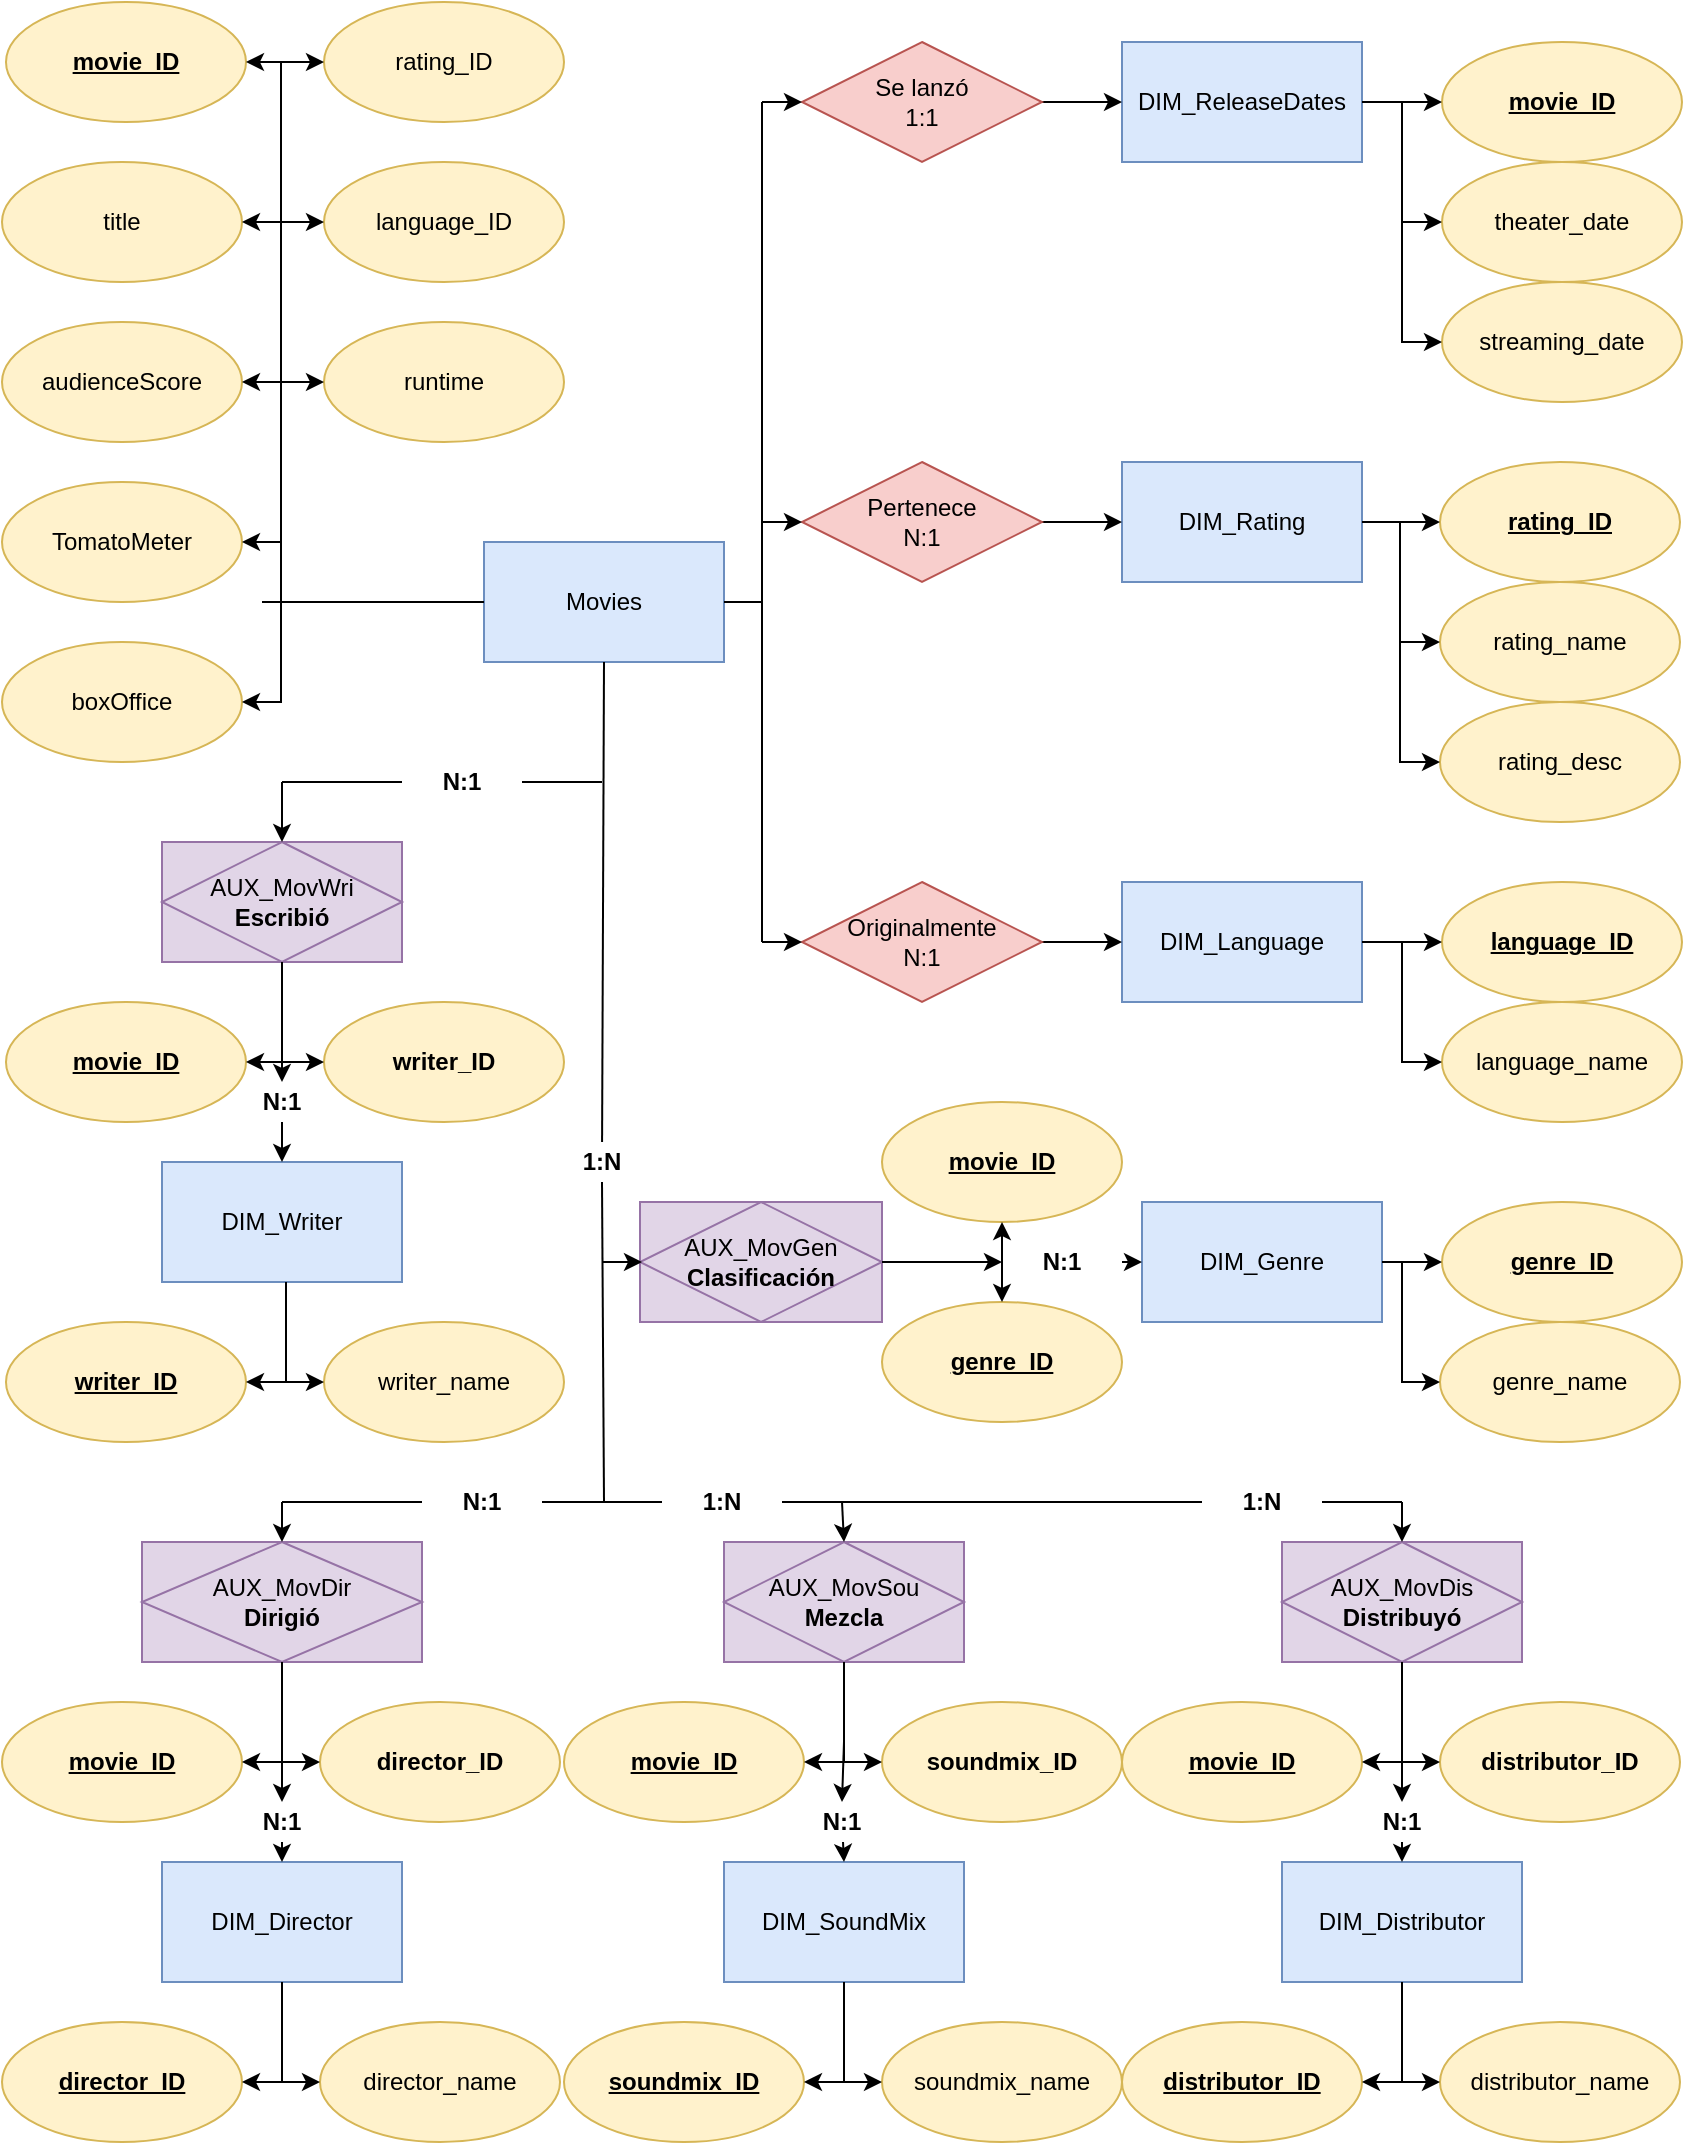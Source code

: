 <mxfile version="21.3.8" type="device">
  <diagram id="R2lEEEUBdFMjLlhIrx00" name="Page-1">
    <mxGraphModel dx="2200" dy="1130" grid="1" gridSize="10" guides="1" tooltips="1" connect="1" arrows="1" fold="1" page="1" pageScale="1" pageWidth="850" pageHeight="1100" math="0" shadow="0" extFonts="Permanent Marker^https://fonts.googleapis.com/css?family=Permanent+Marker">
      <root>
        <mxCell id="0" />
        <mxCell id="1" parent="0" />
        <mxCell id="rOETz9M1v_sDiI_F1JOi-1" value="Movies" style="rounded=0;whiteSpace=wrap;html=1;fillColor=#dae8fc;strokeColor=#6c8ebf;" parent="1" vertex="1">
          <mxGeometry x="241" y="280" width="120" height="60" as="geometry" />
        </mxCell>
        <mxCell id="rOETz9M1v_sDiI_F1JOi-2" value="DIM_Writer" style="rounded=0;whiteSpace=wrap;html=1;fillColor=#dae8fc;strokeColor=#6c8ebf;" parent="1" vertex="1">
          <mxGeometry x="80" y="590" width="120" height="60" as="geometry" />
        </mxCell>
        <mxCell id="rOETz9M1v_sDiI_F1JOi-3" value="DIM_Genre" style="rounded=0;whiteSpace=wrap;html=1;fillColor=#dae8fc;strokeColor=#6c8ebf;" parent="1" vertex="1">
          <mxGeometry x="570" y="610" width="120" height="60" as="geometry" />
        </mxCell>
        <mxCell id="rOETz9M1v_sDiI_F1JOi-4" value="DIM_Director" style="rounded=0;whiteSpace=wrap;html=1;fillColor=#dae8fc;strokeColor=#6c8ebf;" parent="1" vertex="1">
          <mxGeometry x="80" y="940" width="120" height="60" as="geometry" />
        </mxCell>
        <mxCell id="rOETz9M1v_sDiI_F1JOi-5" value="DIM_ReleaseDates" style="rounded=0;whiteSpace=wrap;html=1;fillColor=#dae8fc;strokeColor=#6c8ebf;" parent="1" vertex="1">
          <mxGeometry x="560" y="30" width="120" height="60" as="geometry" />
        </mxCell>
        <mxCell id="rOETz9M1v_sDiI_F1JOi-6" value="DIM_Rating" style="rounded=0;whiteSpace=wrap;html=1;fillColor=#dae8fc;strokeColor=#6c8ebf;" parent="1" vertex="1">
          <mxGeometry x="560" y="240" width="120" height="60" as="geometry" />
        </mxCell>
        <mxCell id="rOETz9M1v_sDiI_F1JOi-7" value="DIM_Language" style="rounded=0;whiteSpace=wrap;html=1;fillColor=#dae8fc;strokeColor=#6c8ebf;" parent="1" vertex="1">
          <mxGeometry x="560" y="450" width="120" height="60" as="geometry" />
        </mxCell>
        <mxCell id="rOETz9M1v_sDiI_F1JOi-8" value="DIM_SoundMix" style="rounded=0;whiteSpace=wrap;html=1;fillColor=#dae8fc;strokeColor=#6c8ebf;" parent="1" vertex="1">
          <mxGeometry x="361" y="940" width="120" height="60" as="geometry" />
        </mxCell>
        <mxCell id="rOETz9M1v_sDiI_F1JOi-9" value="DIM_Distributor" style="rounded=0;whiteSpace=wrap;html=1;fillColor=#dae8fc;strokeColor=#6c8ebf;" parent="1" vertex="1">
          <mxGeometry x="640" y="940" width="120" height="60" as="geometry" />
        </mxCell>
        <mxCell id="rOETz9M1v_sDiI_F1JOi-142" style="edgeStyle=orthogonalEdgeStyle;rounded=0;orthogonalLoop=1;jettySize=auto;html=1;exitX=1;exitY=0.5;exitDx=0;exitDy=0;entryX=0;entryY=0.5;entryDx=0;entryDy=0;" parent="1" source="rOETz9M1v_sDiI_F1JOi-11" target="rOETz9M1v_sDiI_F1JOi-5" edge="1">
          <mxGeometry relative="1" as="geometry" />
        </mxCell>
        <mxCell id="rOETz9M1v_sDiI_F1JOi-11" value="Se lanzó&lt;br&gt;1:1" style="rhombus;whiteSpace=wrap;html=1;fillColor=#f8cecc;strokeColor=#b85450;" parent="1" vertex="1">
          <mxGeometry x="400" y="30" width="120" height="60" as="geometry" />
        </mxCell>
        <mxCell id="rOETz9M1v_sDiI_F1JOi-143" style="edgeStyle=orthogonalEdgeStyle;rounded=0;orthogonalLoop=1;jettySize=auto;html=1;exitX=1;exitY=0.5;exitDx=0;exitDy=0;entryX=0;entryY=0.5;entryDx=0;entryDy=0;" parent="1" source="rOETz9M1v_sDiI_F1JOi-12" target="rOETz9M1v_sDiI_F1JOi-6" edge="1">
          <mxGeometry relative="1" as="geometry" />
        </mxCell>
        <mxCell id="rOETz9M1v_sDiI_F1JOi-12" value="Pertenece&lt;br&gt;N:1" style="rhombus;whiteSpace=wrap;html=1;fillColor=#f8cecc;strokeColor=#b85450;" parent="1" vertex="1">
          <mxGeometry x="400" y="240" width="120" height="60" as="geometry" />
        </mxCell>
        <mxCell id="rOETz9M1v_sDiI_F1JOi-144" style="edgeStyle=orthogonalEdgeStyle;rounded=0;orthogonalLoop=1;jettySize=auto;html=1;exitX=1;exitY=0.5;exitDx=0;exitDy=0;entryX=0;entryY=0.5;entryDx=0;entryDy=0;" parent="1" source="rOETz9M1v_sDiI_F1JOi-13" target="rOETz9M1v_sDiI_F1JOi-7" edge="1">
          <mxGeometry relative="1" as="geometry" />
        </mxCell>
        <mxCell id="rOETz9M1v_sDiI_F1JOi-13" value="Originalmente&lt;br&gt;N:1" style="rhombus;whiteSpace=wrap;html=1;fillColor=#f8cecc;strokeColor=#b85450;" parent="1" vertex="1">
          <mxGeometry x="400" y="450" width="120" height="60" as="geometry" />
        </mxCell>
        <mxCell id="rOETz9M1v_sDiI_F1JOi-14" value="&lt;u&gt;&lt;b&gt;movie_ID&lt;/b&gt;&lt;/u&gt;" style="ellipse;whiteSpace=wrap;html=1;fillColor=#fff2cc;strokeColor=#d6b656;" parent="1" vertex="1">
          <mxGeometry x="720" y="30" width="120" height="60" as="geometry" />
        </mxCell>
        <mxCell id="rOETz9M1v_sDiI_F1JOi-15" value="theater_date" style="ellipse;whiteSpace=wrap;html=1;fillColor=#fff2cc;strokeColor=#d6b656;" parent="1" vertex="1">
          <mxGeometry x="720" y="90" width="120" height="60" as="geometry" />
        </mxCell>
        <mxCell id="rOETz9M1v_sDiI_F1JOi-16" value="streaming_date" style="ellipse;whiteSpace=wrap;html=1;fillColor=#fff2cc;strokeColor=#d6b656;" parent="1" vertex="1">
          <mxGeometry x="720" y="150" width="120" height="60" as="geometry" />
        </mxCell>
        <mxCell id="rOETz9M1v_sDiI_F1JOi-17" value="" style="endArrow=classic;html=1;rounded=0;entryX=0;entryY=0.5;entryDx=0;entryDy=0;exitX=1;exitY=0.5;exitDx=0;exitDy=0;" parent="1" source="rOETz9M1v_sDiI_F1JOi-5" target="rOETz9M1v_sDiI_F1JOi-14" edge="1">
          <mxGeometry width="50" height="50" relative="1" as="geometry">
            <mxPoint x="440" y="230" as="sourcePoint" />
            <mxPoint x="490" y="180" as="targetPoint" />
          </mxGeometry>
        </mxCell>
        <mxCell id="rOETz9M1v_sDiI_F1JOi-18" value="" style="endArrow=classic;html=1;rounded=0;entryX=0;entryY=0.5;entryDx=0;entryDy=0;" parent="1" target="rOETz9M1v_sDiI_F1JOi-15" edge="1">
          <mxGeometry width="50" height="50" relative="1" as="geometry">
            <mxPoint x="700" y="60" as="sourcePoint" />
            <mxPoint x="730" y="70" as="targetPoint" />
            <Array as="points">
              <mxPoint x="700" y="120" />
            </Array>
          </mxGeometry>
        </mxCell>
        <mxCell id="rOETz9M1v_sDiI_F1JOi-20" value="" style="endArrow=classic;html=1;rounded=0;entryX=0;entryY=0.5;entryDx=0;entryDy=0;" parent="1" edge="1">
          <mxGeometry width="50" height="50" relative="1" as="geometry">
            <mxPoint x="700" y="120" as="sourcePoint" />
            <mxPoint x="720" y="180" as="targetPoint" />
            <Array as="points">
              <mxPoint x="700" y="180" />
            </Array>
          </mxGeometry>
        </mxCell>
        <mxCell id="rOETz9M1v_sDiI_F1JOi-21" value="&lt;u&gt;&lt;b&gt;rating_ID&lt;/b&gt;&lt;/u&gt;" style="ellipse;whiteSpace=wrap;html=1;fillColor=#fff2cc;strokeColor=#d6b656;" parent="1" vertex="1">
          <mxGeometry x="719" y="240" width="120" height="60" as="geometry" />
        </mxCell>
        <mxCell id="rOETz9M1v_sDiI_F1JOi-22" value="rating_name" style="ellipse;whiteSpace=wrap;html=1;fillColor=#fff2cc;strokeColor=#d6b656;" parent="1" vertex="1">
          <mxGeometry x="719" y="300" width="120" height="60" as="geometry" />
        </mxCell>
        <mxCell id="rOETz9M1v_sDiI_F1JOi-23" value="rating_desc" style="ellipse;whiteSpace=wrap;html=1;fillColor=#fff2cc;strokeColor=#d6b656;" parent="1" vertex="1">
          <mxGeometry x="719" y="360" width="120" height="60" as="geometry" />
        </mxCell>
        <mxCell id="rOETz9M1v_sDiI_F1JOi-24" value="" style="endArrow=classic;html=1;rounded=0;entryX=0;entryY=0.5;entryDx=0;entryDy=0;" parent="1" target="rOETz9M1v_sDiI_F1JOi-22" edge="1">
          <mxGeometry width="50" height="50" relative="1" as="geometry">
            <mxPoint x="699" y="270" as="sourcePoint" />
            <mxPoint x="729" y="280" as="targetPoint" />
            <Array as="points">
              <mxPoint x="699" y="330" />
            </Array>
          </mxGeometry>
        </mxCell>
        <mxCell id="rOETz9M1v_sDiI_F1JOi-25" value="" style="endArrow=classic;html=1;rounded=0;entryX=0;entryY=0.5;entryDx=0;entryDy=0;" parent="1" edge="1">
          <mxGeometry width="50" height="50" relative="1" as="geometry">
            <mxPoint x="699" y="330" as="sourcePoint" />
            <mxPoint x="719" y="390" as="targetPoint" />
            <Array as="points">
              <mxPoint x="699" y="390" />
            </Array>
          </mxGeometry>
        </mxCell>
        <mxCell id="rOETz9M1v_sDiI_F1JOi-27" value="" style="endArrow=classic;html=1;rounded=0;entryX=0;entryY=0.5;entryDx=0;entryDy=0;exitX=1;exitY=0.5;exitDx=0;exitDy=0;" parent="1" source="rOETz9M1v_sDiI_F1JOi-6" target="rOETz9M1v_sDiI_F1JOi-21" edge="1">
          <mxGeometry width="50" height="50" relative="1" as="geometry">
            <mxPoint x="690" y="70" as="sourcePoint" />
            <mxPoint x="730" y="70" as="targetPoint" />
          </mxGeometry>
        </mxCell>
        <mxCell id="rOETz9M1v_sDiI_F1JOi-28" value="&lt;u&gt;&lt;b&gt;language_ID&lt;/b&gt;&lt;/u&gt;" style="ellipse;whiteSpace=wrap;html=1;fillColor=#fff2cc;strokeColor=#d6b656;" parent="1" vertex="1">
          <mxGeometry x="720" y="450" width="120" height="60" as="geometry" />
        </mxCell>
        <mxCell id="rOETz9M1v_sDiI_F1JOi-29" value="language_name" style="ellipse;whiteSpace=wrap;html=1;fillColor=#fff2cc;strokeColor=#d6b656;" parent="1" vertex="1">
          <mxGeometry x="720" y="510" width="120" height="60" as="geometry" />
        </mxCell>
        <mxCell id="rOETz9M1v_sDiI_F1JOi-31" value="" style="endArrow=classic;html=1;rounded=0;entryX=0;entryY=0.5;entryDx=0;entryDy=0;" parent="1" target="rOETz9M1v_sDiI_F1JOi-29" edge="1">
          <mxGeometry width="50" height="50" relative="1" as="geometry">
            <mxPoint x="700" y="480" as="sourcePoint" />
            <mxPoint x="730" y="490" as="targetPoint" />
            <Array as="points">
              <mxPoint x="700" y="540" />
            </Array>
          </mxGeometry>
        </mxCell>
        <mxCell id="rOETz9M1v_sDiI_F1JOi-33" value="" style="endArrow=classic;html=1;rounded=0;entryX=0;entryY=0.5;entryDx=0;entryDy=0;exitX=1;exitY=0.5;exitDx=0;exitDy=0;" parent="1" source="rOETz9M1v_sDiI_F1JOi-7" target="rOETz9M1v_sDiI_F1JOi-28" edge="1">
          <mxGeometry width="50" height="50" relative="1" as="geometry">
            <mxPoint x="690" y="280" as="sourcePoint" />
            <mxPoint x="729" y="280" as="targetPoint" />
          </mxGeometry>
        </mxCell>
        <mxCell id="rOETz9M1v_sDiI_F1JOi-34" value="AUX_MovWri&lt;br&gt;&lt;b&gt;Escribió&lt;/b&gt;" style="shape=associativeEntity;whiteSpace=wrap;html=1;align=center;fillColor=#e1d5e7;strokeColor=#9673a6;" parent="1" vertex="1">
          <mxGeometry x="80" y="430" width="120" height="60" as="geometry" />
        </mxCell>
        <mxCell id="rOETz9M1v_sDiI_F1JOi-35" value="AUX_MovGen&lt;br&gt;&lt;b&gt;Clasificación&lt;/b&gt;" style="shape=associativeEntity;whiteSpace=wrap;html=1;align=center;fillColor=#e1d5e7;strokeColor=#9673a6;" parent="1" vertex="1">
          <mxGeometry x="319" y="610" width="121" height="60" as="geometry" />
        </mxCell>
        <mxCell id="rOETz9M1v_sDiI_F1JOi-36" value="AUX_MovDir&lt;br&gt;&lt;b&gt;Dirigió&lt;/b&gt;" style="shape=associativeEntity;whiteSpace=wrap;html=1;align=center;fillColor=#e1d5e7;strokeColor=#9673a6;" parent="1" vertex="1">
          <mxGeometry x="70" y="780" width="140" height="60" as="geometry" />
        </mxCell>
        <mxCell id="rOETz9M1v_sDiI_F1JOi-37" value="AUX_MovDis&lt;br&gt;&lt;b&gt;Distribuyó&lt;/b&gt;" style="shape=associativeEntity;whiteSpace=wrap;html=1;align=center;fillColor=#e1d5e7;strokeColor=#9673a6;" parent="1" vertex="1">
          <mxGeometry x="640" y="780" width="120" height="60" as="geometry" />
        </mxCell>
        <mxCell id="rOETz9M1v_sDiI_F1JOi-38" value="AUX_MovSou&lt;br&gt;&lt;b&gt;Mezcla&lt;/b&gt;" style="shape=associativeEntity;whiteSpace=wrap;html=1;align=center;fillColor=#e1d5e7;strokeColor=#9673a6;" parent="1" vertex="1">
          <mxGeometry x="361" y="780" width="120" height="60" as="geometry" />
        </mxCell>
        <mxCell id="rOETz9M1v_sDiI_F1JOi-39" value="&lt;u&gt;&lt;b&gt;distributor_ID&lt;/b&gt;&lt;/u&gt;" style="ellipse;whiteSpace=wrap;html=1;fillColor=#fff2cc;strokeColor=#d6b656;" parent="1" vertex="1">
          <mxGeometry x="560" y="1020" width="120" height="60" as="geometry" />
        </mxCell>
        <mxCell id="rOETz9M1v_sDiI_F1JOi-40" value="distributor_name" style="ellipse;whiteSpace=wrap;html=1;fillColor=#fff2cc;strokeColor=#d6b656;" parent="1" vertex="1">
          <mxGeometry x="719" y="1020" width="120" height="60" as="geometry" />
        </mxCell>
        <mxCell id="rOETz9M1v_sDiI_F1JOi-50" value="" style="endArrow=none;html=1;rounded=0;entryX=0.5;entryY=1;entryDx=0;entryDy=0;" parent="1" target="rOETz9M1v_sDiI_F1JOi-9" edge="1">
          <mxGeometry width="50" height="50" relative="1" as="geometry">
            <mxPoint x="700" y="1050" as="sourcePoint" />
            <mxPoint x="700" y="860" as="targetPoint" />
          </mxGeometry>
        </mxCell>
        <mxCell id="rOETz9M1v_sDiI_F1JOi-51" value="" style="endArrow=classic;startArrow=classic;html=1;rounded=0;exitX=1;exitY=0.5;exitDx=0;exitDy=0;entryX=0;entryY=0.5;entryDx=0;entryDy=0;" parent="1" source="rOETz9M1v_sDiI_F1JOi-39" target="rOETz9M1v_sDiI_F1JOi-40" edge="1">
          <mxGeometry width="50" height="50" relative="1" as="geometry">
            <mxPoint x="650" y="910" as="sourcePoint" />
            <mxPoint x="700" y="860" as="targetPoint" />
          </mxGeometry>
        </mxCell>
        <mxCell id="rOETz9M1v_sDiI_F1JOi-52" value="&lt;u&gt;&lt;b&gt;movie_ID&lt;/b&gt;&lt;/u&gt;" style="ellipse;whiteSpace=wrap;html=1;fillColor=#fff2cc;strokeColor=#d6b656;" parent="1" vertex="1">
          <mxGeometry x="560" y="860" width="120" height="60" as="geometry" />
        </mxCell>
        <mxCell id="rOETz9M1v_sDiI_F1JOi-53" value="&lt;b&gt;distributor_ID&lt;/b&gt;" style="ellipse;whiteSpace=wrap;html=1;fillColor=#fff2cc;strokeColor=#d6b656;" parent="1" vertex="1">
          <mxGeometry x="719" y="860" width="120" height="60" as="geometry" />
        </mxCell>
        <mxCell id="rOETz9M1v_sDiI_F1JOi-54" value="" style="endArrow=none;html=1;rounded=0;entryX=0.5;entryY=1;entryDx=0;entryDy=0;" parent="1" edge="1">
          <mxGeometry width="50" height="50" relative="1" as="geometry">
            <mxPoint x="700" y="890" as="sourcePoint" />
            <mxPoint x="700" y="840" as="targetPoint" />
          </mxGeometry>
        </mxCell>
        <mxCell id="rOETz9M1v_sDiI_F1JOi-55" value="" style="endArrow=classic;startArrow=classic;html=1;rounded=0;exitX=1;exitY=0.5;exitDx=0;exitDy=0;entryX=0;entryY=0.5;entryDx=0;entryDy=0;" parent="1" source="rOETz9M1v_sDiI_F1JOi-52" target="rOETz9M1v_sDiI_F1JOi-53" edge="1">
          <mxGeometry width="50" height="50" relative="1" as="geometry">
            <mxPoint x="650" y="750" as="sourcePoint" />
            <mxPoint x="700" y="700" as="targetPoint" />
          </mxGeometry>
        </mxCell>
        <mxCell id="rOETz9M1v_sDiI_F1JOi-56" value="" style="endArrow=classic;html=1;rounded=0;entryX=0.5;entryY=0;entryDx=0;entryDy=0;" parent="1" source="rOETz9M1v_sDiI_F1JOi-165" target="rOETz9M1v_sDiI_F1JOi-9" edge="1">
          <mxGeometry width="50" height="50" relative="1" as="geometry">
            <mxPoint x="700" y="880" as="sourcePoint" />
            <mxPoint x="700" y="860" as="targetPoint" />
          </mxGeometry>
        </mxCell>
        <mxCell id="rOETz9M1v_sDiI_F1JOi-70" value="&lt;u&gt;&lt;b&gt;soundmix_ID&lt;/b&gt;&lt;/u&gt;" style="ellipse;whiteSpace=wrap;html=1;fillColor=#fff2cc;strokeColor=#d6b656;" parent="1" vertex="1">
          <mxGeometry x="281" y="1020" width="120" height="60" as="geometry" />
        </mxCell>
        <mxCell id="rOETz9M1v_sDiI_F1JOi-71" value="soundmix_name" style="ellipse;whiteSpace=wrap;html=1;fillColor=#fff2cc;strokeColor=#d6b656;" parent="1" vertex="1">
          <mxGeometry x="440" y="1020" width="120" height="60" as="geometry" />
        </mxCell>
        <mxCell id="rOETz9M1v_sDiI_F1JOi-72" value="" style="endArrow=none;html=1;rounded=0;entryX=0.5;entryY=1;entryDx=0;entryDy=0;" parent="1" edge="1">
          <mxGeometry width="50" height="50" relative="1" as="geometry">
            <mxPoint x="421" y="1050" as="sourcePoint" />
            <mxPoint x="421.0" y="1000" as="targetPoint" />
          </mxGeometry>
        </mxCell>
        <mxCell id="rOETz9M1v_sDiI_F1JOi-73" value="" style="endArrow=classic;startArrow=classic;html=1;rounded=0;exitX=1;exitY=0.5;exitDx=0;exitDy=0;entryX=0;entryY=0.5;entryDx=0;entryDy=0;" parent="1" source="rOETz9M1v_sDiI_F1JOi-70" target="rOETz9M1v_sDiI_F1JOi-71" edge="1">
          <mxGeometry width="50" height="50" relative="1" as="geometry">
            <mxPoint x="371" y="910" as="sourcePoint" />
            <mxPoint x="421" y="860" as="targetPoint" />
          </mxGeometry>
        </mxCell>
        <mxCell id="rOETz9M1v_sDiI_F1JOi-74" value="&lt;u&gt;&lt;b&gt;movie_ID&lt;/b&gt;&lt;/u&gt;" style="ellipse;whiteSpace=wrap;html=1;fillColor=#fff2cc;strokeColor=#d6b656;" parent="1" vertex="1">
          <mxGeometry x="281" y="860" width="120" height="60" as="geometry" />
        </mxCell>
        <mxCell id="rOETz9M1v_sDiI_F1JOi-75" value="&lt;b&gt;soundmix_ID&lt;/b&gt;" style="ellipse;whiteSpace=wrap;html=1;fillColor=#fff2cc;strokeColor=#d6b656;" parent="1" vertex="1">
          <mxGeometry x="440" y="860" width="120" height="60" as="geometry" />
        </mxCell>
        <mxCell id="rOETz9M1v_sDiI_F1JOi-76" value="" style="endArrow=none;html=1;rounded=0;entryX=0.5;entryY=1;entryDx=0;entryDy=0;" parent="1" edge="1">
          <mxGeometry width="50" height="50" relative="1" as="geometry">
            <mxPoint x="421" y="890" as="sourcePoint" />
            <mxPoint x="421" y="840" as="targetPoint" />
          </mxGeometry>
        </mxCell>
        <mxCell id="rOETz9M1v_sDiI_F1JOi-77" value="" style="endArrow=classic;startArrow=classic;html=1;rounded=0;exitX=1;exitY=0.5;exitDx=0;exitDy=0;entryX=0;entryY=0.5;entryDx=0;entryDy=0;" parent="1" source="rOETz9M1v_sDiI_F1JOi-74" target="rOETz9M1v_sDiI_F1JOi-75" edge="1">
          <mxGeometry width="50" height="50" relative="1" as="geometry">
            <mxPoint x="371" y="750" as="sourcePoint" />
            <mxPoint x="421" y="700" as="targetPoint" />
          </mxGeometry>
        </mxCell>
        <mxCell id="rOETz9M1v_sDiI_F1JOi-78" value="" style="endArrow=classic;html=1;rounded=0;entryX=0.5;entryY=0;entryDx=0;entryDy=0;" parent="1" source="rOETz9M1v_sDiI_F1JOi-163" edge="1">
          <mxGeometry width="50" height="50" relative="1" as="geometry">
            <mxPoint x="421" y="880" as="sourcePoint" />
            <mxPoint x="421.0" y="940" as="targetPoint" />
          </mxGeometry>
        </mxCell>
        <mxCell id="rOETz9M1v_sDiI_F1JOi-81" value="&lt;u&gt;&lt;b&gt;director_ID&lt;/b&gt;&lt;/u&gt;" style="ellipse;whiteSpace=wrap;html=1;fillColor=#fff2cc;strokeColor=#d6b656;" parent="1" vertex="1">
          <mxGeometry y="1020" width="120" height="60" as="geometry" />
        </mxCell>
        <mxCell id="rOETz9M1v_sDiI_F1JOi-82" value="director_name" style="ellipse;whiteSpace=wrap;html=1;fillColor=#fff2cc;strokeColor=#d6b656;" parent="1" vertex="1">
          <mxGeometry x="159" y="1020" width="120" height="60" as="geometry" />
        </mxCell>
        <mxCell id="rOETz9M1v_sDiI_F1JOi-83" value="" style="endArrow=none;html=1;rounded=0;entryX=0.5;entryY=1;entryDx=0;entryDy=0;" parent="1" edge="1">
          <mxGeometry width="50" height="50" relative="1" as="geometry">
            <mxPoint x="140" y="1050" as="sourcePoint" />
            <mxPoint x="140" y="1000" as="targetPoint" />
          </mxGeometry>
        </mxCell>
        <mxCell id="rOETz9M1v_sDiI_F1JOi-84" value="" style="endArrow=classic;startArrow=classic;html=1;rounded=0;exitX=1;exitY=0.5;exitDx=0;exitDy=0;entryX=0;entryY=0.5;entryDx=0;entryDy=0;" parent="1" source="rOETz9M1v_sDiI_F1JOi-81" target="rOETz9M1v_sDiI_F1JOi-82" edge="1">
          <mxGeometry width="50" height="50" relative="1" as="geometry">
            <mxPoint x="90" y="910" as="sourcePoint" />
            <mxPoint x="140" y="860" as="targetPoint" />
          </mxGeometry>
        </mxCell>
        <mxCell id="rOETz9M1v_sDiI_F1JOi-85" value="&lt;u&gt;&lt;b&gt;movie_ID&lt;/b&gt;&lt;/u&gt;" style="ellipse;whiteSpace=wrap;html=1;fillColor=#fff2cc;strokeColor=#d6b656;" parent="1" vertex="1">
          <mxGeometry y="860" width="120" height="60" as="geometry" />
        </mxCell>
        <mxCell id="rOETz9M1v_sDiI_F1JOi-86" value="&lt;b&gt;director_ID&lt;/b&gt;" style="ellipse;whiteSpace=wrap;html=1;fillColor=#fff2cc;strokeColor=#d6b656;" parent="1" vertex="1">
          <mxGeometry x="159" y="860" width="120" height="60" as="geometry" />
        </mxCell>
        <mxCell id="rOETz9M1v_sDiI_F1JOi-87" value="" style="endArrow=none;html=1;rounded=0;entryX=0.5;entryY=1;entryDx=0;entryDy=0;" parent="1" edge="1">
          <mxGeometry width="50" height="50" relative="1" as="geometry">
            <mxPoint x="140" y="890" as="sourcePoint" />
            <mxPoint x="140" y="840" as="targetPoint" />
          </mxGeometry>
        </mxCell>
        <mxCell id="rOETz9M1v_sDiI_F1JOi-88" value="" style="endArrow=classic;startArrow=classic;html=1;rounded=0;exitX=1;exitY=0.5;exitDx=0;exitDy=0;entryX=0;entryY=0.5;entryDx=0;entryDy=0;" parent="1" source="rOETz9M1v_sDiI_F1JOi-85" target="rOETz9M1v_sDiI_F1JOi-86" edge="1">
          <mxGeometry width="50" height="50" relative="1" as="geometry">
            <mxPoint x="90" y="750" as="sourcePoint" />
            <mxPoint x="140" y="700" as="targetPoint" />
          </mxGeometry>
        </mxCell>
        <mxCell id="rOETz9M1v_sDiI_F1JOi-89" value="" style="endArrow=classic;html=1;rounded=0;entryX=0.5;entryY=0;entryDx=0;entryDy=0;" parent="1" source="rOETz9M1v_sDiI_F1JOi-161" edge="1">
          <mxGeometry width="50" height="50" relative="1" as="geometry">
            <mxPoint x="140" y="880" as="sourcePoint" />
            <mxPoint x="140" y="940" as="targetPoint" />
          </mxGeometry>
        </mxCell>
        <mxCell id="rOETz9M1v_sDiI_F1JOi-92" value="genre_name" style="ellipse;whiteSpace=wrap;html=1;fillColor=#fff2cc;strokeColor=#d6b656;" parent="1" vertex="1">
          <mxGeometry x="719" y="670" width="120" height="60" as="geometry" />
        </mxCell>
        <mxCell id="rOETz9M1v_sDiI_F1JOi-93" value="&lt;b&gt;&lt;u&gt;genre_ID&lt;/u&gt;&lt;/b&gt;" style="ellipse;whiteSpace=wrap;html=1;fillColor=#fff2cc;strokeColor=#d6b656;" parent="1" vertex="1">
          <mxGeometry x="720" y="610" width="120" height="60" as="geometry" />
        </mxCell>
        <mxCell id="rOETz9M1v_sDiI_F1JOi-96" value="&lt;u&gt;&lt;b&gt;genre_ID&lt;/b&gt;&lt;/u&gt;" style="ellipse;whiteSpace=wrap;html=1;fillColor=#fff2cc;strokeColor=#d6b656;" parent="1" vertex="1">
          <mxGeometry x="440" y="660" width="120" height="60" as="geometry" />
        </mxCell>
        <mxCell id="rOETz9M1v_sDiI_F1JOi-97" value="&lt;b&gt;&lt;u&gt;movie_ID&lt;/u&gt;&lt;/b&gt;" style="ellipse;whiteSpace=wrap;html=1;fillColor=#fff2cc;strokeColor=#d6b656;" parent="1" vertex="1">
          <mxGeometry x="440" y="560" width="120" height="60" as="geometry" />
        </mxCell>
        <mxCell id="rOETz9M1v_sDiI_F1JOi-103" value="&lt;u&gt;&lt;b&gt;writer_ID&lt;/b&gt;&lt;/u&gt;" style="ellipse;whiteSpace=wrap;html=1;fillColor=#fff2cc;strokeColor=#d6b656;" parent="1" vertex="1">
          <mxGeometry x="2" y="670" width="120" height="60" as="geometry" />
        </mxCell>
        <mxCell id="rOETz9M1v_sDiI_F1JOi-104" value="writer_name" style="ellipse;whiteSpace=wrap;html=1;fillColor=#fff2cc;strokeColor=#d6b656;" parent="1" vertex="1">
          <mxGeometry x="161" y="670" width="120" height="60" as="geometry" />
        </mxCell>
        <mxCell id="rOETz9M1v_sDiI_F1JOi-105" value="" style="endArrow=none;html=1;rounded=0;entryX=0.5;entryY=1;entryDx=0;entryDy=0;" parent="1" edge="1">
          <mxGeometry width="50" height="50" relative="1" as="geometry">
            <mxPoint x="142" y="700" as="sourcePoint" />
            <mxPoint x="142" y="650" as="targetPoint" />
          </mxGeometry>
        </mxCell>
        <mxCell id="rOETz9M1v_sDiI_F1JOi-106" value="" style="endArrow=classic;startArrow=classic;html=1;rounded=0;exitX=1;exitY=0.5;exitDx=0;exitDy=0;entryX=0;entryY=0.5;entryDx=0;entryDy=0;" parent="1" source="rOETz9M1v_sDiI_F1JOi-103" target="rOETz9M1v_sDiI_F1JOi-104" edge="1">
          <mxGeometry width="50" height="50" relative="1" as="geometry">
            <mxPoint x="92" y="560" as="sourcePoint" />
            <mxPoint x="142" y="510" as="targetPoint" />
          </mxGeometry>
        </mxCell>
        <mxCell id="rOETz9M1v_sDiI_F1JOi-107" value="&lt;u&gt;&lt;b&gt;movie_ID&lt;/b&gt;&lt;/u&gt;" style="ellipse;whiteSpace=wrap;html=1;fillColor=#fff2cc;strokeColor=#d6b656;" parent="1" vertex="1">
          <mxGeometry x="2" y="510" width="120" height="60" as="geometry" />
        </mxCell>
        <mxCell id="rOETz9M1v_sDiI_F1JOi-108" value="&lt;b&gt;writer_ID&lt;/b&gt;" style="ellipse;whiteSpace=wrap;html=1;fillColor=#fff2cc;strokeColor=#d6b656;" parent="1" vertex="1">
          <mxGeometry x="161" y="510" width="120" height="60" as="geometry" />
        </mxCell>
        <mxCell id="rOETz9M1v_sDiI_F1JOi-110" value="" style="endArrow=classic;startArrow=classic;html=1;rounded=0;exitX=1;exitY=0.5;exitDx=0;exitDy=0;entryX=0;entryY=0.5;entryDx=0;entryDy=0;" parent="1" source="rOETz9M1v_sDiI_F1JOi-107" target="rOETz9M1v_sDiI_F1JOi-108" edge="1">
          <mxGeometry width="50" height="50" relative="1" as="geometry">
            <mxPoint x="92" y="400" as="sourcePoint" />
            <mxPoint x="142" y="350" as="targetPoint" />
          </mxGeometry>
        </mxCell>
        <mxCell id="rOETz9M1v_sDiI_F1JOi-114" value="" style="endArrow=classic;html=1;rounded=0;exitX=0.5;exitY=1;exitDx=0;exitDy=0;entryX=0.5;entryY=0;entryDx=0;entryDy=0;" parent="1" source="rOETz9M1v_sDiI_F1JOi-171" target="rOETz9M1v_sDiI_F1JOi-2" edge="1">
          <mxGeometry width="50" height="50" relative="1" as="geometry">
            <mxPoint x="270" y="550" as="sourcePoint" />
            <mxPoint x="320" y="500" as="targetPoint" />
          </mxGeometry>
        </mxCell>
        <mxCell id="rOETz9M1v_sDiI_F1JOi-115" value="" style="endArrow=classic;html=1;rounded=0;exitX=1;exitY=0.5;exitDx=0;exitDy=0;entryX=0;entryY=0.5;entryDx=0;entryDy=0;" parent="1" source="rOETz9M1v_sDiI_F1JOi-3" target="rOETz9M1v_sDiI_F1JOi-93" edge="1">
          <mxGeometry width="50" height="50" relative="1" as="geometry">
            <mxPoint x="300" y="700" as="sourcePoint" />
            <mxPoint x="350" y="650" as="targetPoint" />
          </mxGeometry>
        </mxCell>
        <mxCell id="rOETz9M1v_sDiI_F1JOi-116" value="" style="endArrow=classic;html=1;rounded=0;entryX=0;entryY=0.5;entryDx=0;entryDy=0;" parent="1" target="rOETz9M1v_sDiI_F1JOi-92" edge="1">
          <mxGeometry width="50" height="50" relative="1" as="geometry">
            <mxPoint x="700" y="640" as="sourcePoint" />
            <mxPoint x="730" y="650" as="targetPoint" />
            <Array as="points">
              <mxPoint x="700" y="700" />
            </Array>
          </mxGeometry>
        </mxCell>
        <mxCell id="rOETz9M1v_sDiI_F1JOi-117" value="" style="endArrow=classic;html=1;rounded=0;exitX=1;exitY=0.5;exitDx=0;exitDy=0;entryX=0;entryY=0.5;entryDx=0;entryDy=0;" parent="1" source="rOETz9M1v_sDiI_F1JOi-169" target="rOETz9M1v_sDiI_F1JOi-3" edge="1">
          <mxGeometry width="50" height="50" relative="1" as="geometry">
            <mxPoint x="380" y="710" as="sourcePoint" />
            <mxPoint x="430" y="660" as="targetPoint" />
          </mxGeometry>
        </mxCell>
        <mxCell id="rOETz9M1v_sDiI_F1JOi-119" value="" style="endArrow=classic;html=1;rounded=0;entryX=0.5;entryY=0;entryDx=0;entryDy=0;" parent="1" target="rOETz9M1v_sDiI_F1JOi-96" edge="1">
          <mxGeometry width="50" height="50" relative="1" as="geometry">
            <mxPoint x="500" y="640" as="sourcePoint" />
            <mxPoint x="580" y="650" as="targetPoint" />
          </mxGeometry>
        </mxCell>
        <mxCell id="rOETz9M1v_sDiI_F1JOi-120" value="" style="endArrow=classic;html=1;rounded=0;entryX=0.5;entryY=1;entryDx=0;entryDy=0;" parent="1" target="rOETz9M1v_sDiI_F1JOi-97" edge="1">
          <mxGeometry width="50" height="50" relative="1" as="geometry">
            <mxPoint x="500" y="640" as="sourcePoint" />
            <mxPoint x="510" y="670" as="targetPoint" />
          </mxGeometry>
        </mxCell>
        <mxCell id="rOETz9M1v_sDiI_F1JOi-121" value="&lt;u&gt;&lt;b&gt;movie_ID&lt;/b&gt;&lt;/u&gt;" style="ellipse;whiteSpace=wrap;html=1;fillColor=#fff2cc;strokeColor=#d6b656;" parent="1" vertex="1">
          <mxGeometry x="2" y="10" width="120" height="60" as="geometry" />
        </mxCell>
        <mxCell id="rOETz9M1v_sDiI_F1JOi-122" value="rating_ID" style="ellipse;whiteSpace=wrap;html=1;fillColor=#fff2cc;strokeColor=#d6b656;" parent="1" vertex="1">
          <mxGeometry x="161" y="10" width="120" height="60" as="geometry" />
        </mxCell>
        <mxCell id="rOETz9M1v_sDiI_F1JOi-123" value="TomatoMeter" style="ellipse;whiteSpace=wrap;html=1;fillColor=#fff2cc;strokeColor=#d6b656;" parent="1" vertex="1">
          <mxGeometry y="250" width="120" height="60" as="geometry" />
        </mxCell>
        <mxCell id="rOETz9M1v_sDiI_F1JOi-124" value="title" style="ellipse;whiteSpace=wrap;html=1;fillColor=#fff2cc;strokeColor=#d6b656;" parent="1" vertex="1">
          <mxGeometry y="90" width="120" height="60" as="geometry" />
        </mxCell>
        <mxCell id="rOETz9M1v_sDiI_F1JOi-125" value="audienceScore" style="ellipse;whiteSpace=wrap;html=1;fillColor=#fff2cc;strokeColor=#d6b656;" parent="1" vertex="1">
          <mxGeometry y="170" width="120" height="60" as="geometry" />
        </mxCell>
        <mxCell id="rOETz9M1v_sDiI_F1JOi-126" value="boxOffice" style="ellipse;whiteSpace=wrap;html=1;fillColor=#fff2cc;strokeColor=#d6b656;" parent="1" vertex="1">
          <mxGeometry y="330" width="120" height="60" as="geometry" />
        </mxCell>
        <mxCell id="rOETz9M1v_sDiI_F1JOi-127" value="language_ID" style="ellipse;whiteSpace=wrap;html=1;fillColor=#fff2cc;strokeColor=#d6b656;" parent="1" vertex="1">
          <mxGeometry x="161" y="90" width="120" height="60" as="geometry" />
        </mxCell>
        <mxCell id="rOETz9M1v_sDiI_F1JOi-128" value="runtime" style="ellipse;whiteSpace=wrap;html=1;fillColor=#fff2cc;strokeColor=#d6b656;" parent="1" vertex="1">
          <mxGeometry x="161" y="170" width="120" height="60" as="geometry" />
        </mxCell>
        <mxCell id="rOETz9M1v_sDiI_F1JOi-130" value="" style="endArrow=none;html=1;rounded=0;entryX=0;entryY=0.5;entryDx=0;entryDy=0;" parent="1" target="rOETz9M1v_sDiI_F1JOi-1" edge="1">
          <mxGeometry width="50" height="50" relative="1" as="geometry">
            <mxPoint x="130" y="310" as="sourcePoint" />
            <mxPoint x="270" y="190" as="targetPoint" />
          </mxGeometry>
        </mxCell>
        <mxCell id="rOETz9M1v_sDiI_F1JOi-131" value="" style="endArrow=none;html=1;rounded=0;" parent="1" edge="1">
          <mxGeometry width="50" height="50" relative="1" as="geometry">
            <mxPoint x="139.5" y="360" as="sourcePoint" />
            <mxPoint x="139.5" y="40" as="targetPoint" />
          </mxGeometry>
        </mxCell>
        <mxCell id="rOETz9M1v_sDiI_F1JOi-132" value="" style="endArrow=classic;startArrow=classic;html=1;rounded=0;exitX=1;exitY=0.5;exitDx=0;exitDy=0;entryX=0;entryY=0.5;entryDx=0;entryDy=0;" parent="1" source="rOETz9M1v_sDiI_F1JOi-121" target="rOETz9M1v_sDiI_F1JOi-122" edge="1">
          <mxGeometry width="50" height="50" relative="1" as="geometry">
            <mxPoint x="220" y="240" as="sourcePoint" />
            <mxPoint x="270" y="190" as="targetPoint" />
          </mxGeometry>
        </mxCell>
        <mxCell id="rOETz9M1v_sDiI_F1JOi-133" value="" style="endArrow=classic;startArrow=classic;html=1;rounded=0;exitX=1;exitY=0.5;exitDx=0;exitDy=0;entryX=0;entryY=0.5;entryDx=0;entryDy=0;" parent="1" source="rOETz9M1v_sDiI_F1JOi-124" target="rOETz9M1v_sDiI_F1JOi-127" edge="1">
          <mxGeometry width="50" height="50" relative="1" as="geometry">
            <mxPoint x="132" y="50" as="sourcePoint" />
            <mxPoint x="150" y="50" as="targetPoint" />
          </mxGeometry>
        </mxCell>
        <mxCell id="rOETz9M1v_sDiI_F1JOi-134" value="" style="endArrow=classic;startArrow=classic;html=1;rounded=0;exitX=1;exitY=0.5;exitDx=0;exitDy=0;entryX=0;entryY=0.5;entryDx=0;entryDy=0;" parent="1" source="rOETz9M1v_sDiI_F1JOi-125" target="rOETz9M1v_sDiI_F1JOi-128" edge="1">
          <mxGeometry width="50" height="50" relative="1" as="geometry">
            <mxPoint x="142" y="60" as="sourcePoint" />
            <mxPoint x="160" y="60" as="targetPoint" />
          </mxGeometry>
        </mxCell>
        <mxCell id="rOETz9M1v_sDiI_F1JOi-135" value="" style="endArrow=classic;html=1;rounded=0;entryX=1;entryY=0.5;entryDx=0;entryDy=0;" parent="1" target="rOETz9M1v_sDiI_F1JOi-123" edge="1">
          <mxGeometry width="50" height="50" relative="1" as="geometry">
            <mxPoint x="140" y="280" as="sourcePoint" />
            <mxPoint x="270" y="190" as="targetPoint" />
          </mxGeometry>
        </mxCell>
        <mxCell id="rOETz9M1v_sDiI_F1JOi-136" value="" style="endArrow=classic;html=1;rounded=0;entryX=1;entryY=0.5;entryDx=0;entryDy=0;" parent="1" target="rOETz9M1v_sDiI_F1JOi-126" edge="1">
          <mxGeometry width="50" height="50" relative="1" as="geometry">
            <mxPoint x="140" y="360" as="sourcePoint" />
            <mxPoint x="270" y="190" as="targetPoint" />
          </mxGeometry>
        </mxCell>
        <mxCell id="rOETz9M1v_sDiI_F1JOi-137" value="" style="endArrow=none;html=1;rounded=0;exitX=1;exitY=0.5;exitDx=0;exitDy=0;" parent="1" source="rOETz9M1v_sDiI_F1JOi-1" edge="1">
          <mxGeometry width="50" height="50" relative="1" as="geometry">
            <mxPoint x="350" y="360" as="sourcePoint" />
            <mxPoint x="380" y="310" as="targetPoint" />
          </mxGeometry>
        </mxCell>
        <mxCell id="rOETz9M1v_sDiI_F1JOi-138" value="" style="endArrow=none;html=1;rounded=0;" parent="1" edge="1">
          <mxGeometry width="50" height="50" relative="1" as="geometry">
            <mxPoint x="380" y="480" as="sourcePoint" />
            <mxPoint x="380" y="60" as="targetPoint" />
          </mxGeometry>
        </mxCell>
        <mxCell id="rOETz9M1v_sDiI_F1JOi-139" value="" style="endArrow=classic;html=1;rounded=0;entryX=0;entryY=0.5;entryDx=0;entryDy=0;" parent="1" target="rOETz9M1v_sDiI_F1JOi-11" edge="1">
          <mxGeometry width="50" height="50" relative="1" as="geometry">
            <mxPoint x="380" y="60" as="sourcePoint" />
            <mxPoint x="400" y="200" as="targetPoint" />
          </mxGeometry>
        </mxCell>
        <mxCell id="rOETz9M1v_sDiI_F1JOi-140" value="" style="endArrow=classic;html=1;rounded=0;entryX=0;entryY=0.5;entryDx=0;entryDy=0;" parent="1" target="rOETz9M1v_sDiI_F1JOi-12" edge="1">
          <mxGeometry width="50" height="50" relative="1" as="geometry">
            <mxPoint x="380" y="270" as="sourcePoint" />
            <mxPoint x="410" y="70" as="targetPoint" />
          </mxGeometry>
        </mxCell>
        <mxCell id="rOETz9M1v_sDiI_F1JOi-141" value="" style="endArrow=classic;html=1;rounded=0;entryX=0;entryY=0.5;entryDx=0;entryDy=0;" parent="1" target="rOETz9M1v_sDiI_F1JOi-13" edge="1">
          <mxGeometry width="50" height="50" relative="1" as="geometry">
            <mxPoint x="380" y="480" as="sourcePoint" />
            <mxPoint x="400" y="430" as="targetPoint" />
          </mxGeometry>
        </mxCell>
        <mxCell id="rOETz9M1v_sDiI_F1JOi-145" value="" style="endArrow=none;html=1;rounded=0;entryX=0.5;entryY=1;entryDx=0;entryDy=0;" parent="1" source="rOETz9M1v_sDiI_F1JOi-167" target="rOETz9M1v_sDiI_F1JOi-1" edge="1">
          <mxGeometry width="50" height="50" relative="1" as="geometry">
            <mxPoint x="301" y="760" as="sourcePoint" />
            <mxPoint x="400" y="430" as="targetPoint" />
          </mxGeometry>
        </mxCell>
        <mxCell id="rOETz9M1v_sDiI_F1JOi-146" value="" style="endArrow=none;html=1;rounded=0;" parent="1" source="rOETz9M1v_sDiI_F1JOi-159" edge="1">
          <mxGeometry width="50" height="50" relative="1" as="geometry">
            <mxPoint x="140" y="760" as="sourcePoint" />
            <mxPoint x="700" y="760" as="targetPoint" />
          </mxGeometry>
        </mxCell>
        <mxCell id="rOETz9M1v_sDiI_F1JOi-147" value="" style="endArrow=none;html=1;rounded=0;" parent="1" source="rOETz9M1v_sDiI_F1JOi-153" edge="1">
          <mxGeometry width="50" height="50" relative="1" as="geometry">
            <mxPoint x="140" y="400" as="sourcePoint" />
            <mxPoint x="300" y="400" as="targetPoint" />
          </mxGeometry>
        </mxCell>
        <mxCell id="rOETz9M1v_sDiI_F1JOi-148" value="" style="endArrow=classic;html=1;rounded=0;entryX=0.5;entryY=0;entryDx=0;entryDy=0;" parent="1" target="rOETz9M1v_sDiI_F1JOi-34" edge="1">
          <mxGeometry width="50" height="50" relative="1" as="geometry">
            <mxPoint x="140" y="400" as="sourcePoint" />
            <mxPoint x="230" y="390" as="targetPoint" />
          </mxGeometry>
        </mxCell>
        <mxCell id="rOETz9M1v_sDiI_F1JOi-149" value="" style="endArrow=classic;html=1;rounded=0;entryX=0.5;entryY=0;entryDx=0;entryDy=0;" parent="1" target="rOETz9M1v_sDiI_F1JOi-36" edge="1">
          <mxGeometry width="50" height="50" relative="1" as="geometry">
            <mxPoint x="140" y="760" as="sourcePoint" />
            <mxPoint x="230" y="690" as="targetPoint" />
          </mxGeometry>
        </mxCell>
        <mxCell id="rOETz9M1v_sDiI_F1JOi-150" value="" style="endArrow=classic;html=1;rounded=0;entryX=0.5;entryY=0;entryDx=0;entryDy=0;" parent="1" target="rOETz9M1v_sDiI_F1JOi-38" edge="1">
          <mxGeometry width="50" height="50" relative="1" as="geometry">
            <mxPoint x="420" y="760" as="sourcePoint" />
            <mxPoint x="580" y="790" as="targetPoint" />
          </mxGeometry>
        </mxCell>
        <mxCell id="rOETz9M1v_sDiI_F1JOi-151" value="" style="endArrow=classic;html=1;rounded=0;entryX=0.5;entryY=0;entryDx=0;entryDy=0;" parent="1" target="rOETz9M1v_sDiI_F1JOi-37" edge="1">
          <mxGeometry width="50" height="50" relative="1" as="geometry">
            <mxPoint x="700" y="760" as="sourcePoint" />
            <mxPoint x="580" y="790" as="targetPoint" />
          </mxGeometry>
        </mxCell>
        <mxCell id="rOETz9M1v_sDiI_F1JOi-152" value="" style="endArrow=classic;html=1;rounded=0;" parent="1" edge="1">
          <mxGeometry width="50" height="50" relative="1" as="geometry">
            <mxPoint x="300" y="640" as="sourcePoint" />
            <mxPoint x="320" y="640" as="targetPoint" />
          </mxGeometry>
        </mxCell>
        <mxCell id="rOETz9M1v_sDiI_F1JOi-154" value="" style="endArrow=none;html=1;rounded=0;" parent="1" target="rOETz9M1v_sDiI_F1JOi-153" edge="1">
          <mxGeometry width="50" height="50" relative="1" as="geometry">
            <mxPoint x="140" y="400" as="sourcePoint" />
            <mxPoint x="300" y="400" as="targetPoint" />
          </mxGeometry>
        </mxCell>
        <mxCell id="rOETz9M1v_sDiI_F1JOi-153" value="&lt;b&gt;N:1&lt;/b&gt;" style="text;html=1;strokeColor=none;fillColor=none;align=center;verticalAlign=middle;whiteSpace=wrap;rounded=0;" parent="1" vertex="1">
          <mxGeometry x="200" y="390" width="60" height="20" as="geometry" />
        </mxCell>
        <mxCell id="rOETz9M1v_sDiI_F1JOi-156" value="" style="endArrow=none;html=1;rounded=0;" parent="1" target="rOETz9M1v_sDiI_F1JOi-155" edge="1">
          <mxGeometry width="50" height="50" relative="1" as="geometry">
            <mxPoint x="140" y="760" as="sourcePoint" />
            <mxPoint x="700" y="760" as="targetPoint" />
          </mxGeometry>
        </mxCell>
        <mxCell id="rOETz9M1v_sDiI_F1JOi-155" value="&lt;b&gt;N:1&lt;/b&gt;" style="text;html=1;strokeColor=none;fillColor=none;align=center;verticalAlign=middle;whiteSpace=wrap;rounded=0;" parent="1" vertex="1">
          <mxGeometry x="210" y="750" width="60" height="20" as="geometry" />
        </mxCell>
        <mxCell id="rOETz9M1v_sDiI_F1JOi-158" value="" style="endArrow=none;html=1;rounded=0;" parent="1" source="rOETz9M1v_sDiI_F1JOi-155" target="rOETz9M1v_sDiI_F1JOi-157" edge="1">
          <mxGeometry width="50" height="50" relative="1" as="geometry">
            <mxPoint x="270" y="760" as="sourcePoint" />
            <mxPoint x="700" y="760" as="targetPoint" />
          </mxGeometry>
        </mxCell>
        <mxCell id="rOETz9M1v_sDiI_F1JOi-157" value="&lt;b&gt;1:N&lt;/b&gt;" style="text;html=1;strokeColor=none;fillColor=none;align=center;verticalAlign=middle;whiteSpace=wrap;rounded=0;" parent="1" vertex="1">
          <mxGeometry x="330" y="750" width="60" height="20" as="geometry" />
        </mxCell>
        <mxCell id="rOETz9M1v_sDiI_F1JOi-160" value="" style="endArrow=none;html=1;rounded=0;" parent="1" source="rOETz9M1v_sDiI_F1JOi-157" target="rOETz9M1v_sDiI_F1JOi-159" edge="1">
          <mxGeometry width="50" height="50" relative="1" as="geometry">
            <mxPoint x="390" y="760" as="sourcePoint" />
            <mxPoint x="700" y="760" as="targetPoint" />
          </mxGeometry>
        </mxCell>
        <mxCell id="rOETz9M1v_sDiI_F1JOi-159" value="&lt;b&gt;1:N&lt;/b&gt;" style="text;html=1;strokeColor=none;fillColor=none;align=center;verticalAlign=middle;whiteSpace=wrap;rounded=0;" parent="1" vertex="1">
          <mxGeometry x="600" y="750" width="60" height="20" as="geometry" />
        </mxCell>
        <mxCell id="rOETz9M1v_sDiI_F1JOi-162" value="" style="endArrow=classic;html=1;rounded=0;entryX=0.5;entryY=0;entryDx=0;entryDy=0;" parent="1" target="rOETz9M1v_sDiI_F1JOi-161" edge="1">
          <mxGeometry width="50" height="50" relative="1" as="geometry">
            <mxPoint x="140" y="880" as="sourcePoint" />
            <mxPoint x="140" y="940" as="targetPoint" />
          </mxGeometry>
        </mxCell>
        <mxCell id="rOETz9M1v_sDiI_F1JOi-161" value="&lt;b&gt;N:1&lt;/b&gt;" style="text;html=1;strokeColor=none;fillColor=none;align=center;verticalAlign=middle;whiteSpace=wrap;rounded=0;" parent="1" vertex="1">
          <mxGeometry x="110" y="910" width="60" height="20" as="geometry" />
        </mxCell>
        <mxCell id="rOETz9M1v_sDiI_F1JOi-164" value="" style="endArrow=classic;html=1;rounded=0;entryX=0.5;entryY=0;entryDx=0;entryDy=0;" parent="1" target="rOETz9M1v_sDiI_F1JOi-163" edge="1">
          <mxGeometry width="50" height="50" relative="1" as="geometry">
            <mxPoint x="421" y="880" as="sourcePoint" />
            <mxPoint x="421.0" y="940" as="targetPoint" />
          </mxGeometry>
        </mxCell>
        <mxCell id="rOETz9M1v_sDiI_F1JOi-163" value="&lt;b&gt;N:1&lt;/b&gt;" style="text;html=1;strokeColor=none;fillColor=none;align=center;verticalAlign=middle;whiteSpace=wrap;rounded=0;" parent="1" vertex="1">
          <mxGeometry x="390" y="910" width="60" height="20" as="geometry" />
        </mxCell>
        <mxCell id="rOETz9M1v_sDiI_F1JOi-166" value="" style="endArrow=classic;html=1;rounded=0;entryX=0.5;entryY=0;entryDx=0;entryDy=0;" parent="1" target="rOETz9M1v_sDiI_F1JOi-165" edge="1">
          <mxGeometry width="50" height="50" relative="1" as="geometry">
            <mxPoint x="700" y="880" as="sourcePoint" />
            <mxPoint x="700" y="940" as="targetPoint" />
          </mxGeometry>
        </mxCell>
        <mxCell id="rOETz9M1v_sDiI_F1JOi-165" value="&lt;b&gt;N:1&lt;/b&gt;" style="text;html=1;strokeColor=none;fillColor=none;align=center;verticalAlign=middle;whiteSpace=wrap;rounded=0;" parent="1" vertex="1">
          <mxGeometry x="670" y="910" width="60" height="20" as="geometry" />
        </mxCell>
        <mxCell id="rOETz9M1v_sDiI_F1JOi-168" value="" style="endArrow=none;html=1;rounded=0;entryX=0.5;entryY=1;entryDx=0;entryDy=0;" parent="1" target="rOETz9M1v_sDiI_F1JOi-167" edge="1">
          <mxGeometry width="50" height="50" relative="1" as="geometry">
            <mxPoint x="301" y="760" as="sourcePoint" />
            <mxPoint x="301" y="340" as="targetPoint" />
          </mxGeometry>
        </mxCell>
        <mxCell id="rOETz9M1v_sDiI_F1JOi-167" value="&lt;b&gt;1:N&lt;/b&gt;" style="text;html=1;strokeColor=none;fillColor=none;align=center;verticalAlign=middle;whiteSpace=wrap;rounded=0;" parent="1" vertex="1">
          <mxGeometry x="270" y="580" width="60" height="20" as="geometry" />
        </mxCell>
        <mxCell id="rOETz9M1v_sDiI_F1JOi-170" value="" style="endArrow=classic;html=1;rounded=0;exitX=1;exitY=0.5;exitDx=0;exitDy=0;entryX=0;entryY=0.5;entryDx=0;entryDy=0;" parent="1" source="rOETz9M1v_sDiI_F1JOi-35" target="rOETz9M1v_sDiI_F1JOi-169" edge="1">
          <mxGeometry width="50" height="50" relative="1" as="geometry">
            <mxPoint x="440" y="640" as="sourcePoint" />
            <mxPoint x="570" y="640" as="targetPoint" />
          </mxGeometry>
        </mxCell>
        <mxCell id="rOETz9M1v_sDiI_F1JOi-169" value="&lt;b&gt;N:1&lt;/b&gt;" style="text;html=1;strokeColor=none;fillColor=none;align=center;verticalAlign=middle;whiteSpace=wrap;rounded=0;" parent="1" vertex="1">
          <mxGeometry x="500" y="630" width="60" height="20" as="geometry" />
        </mxCell>
        <mxCell id="rOETz9M1v_sDiI_F1JOi-172" value="" style="endArrow=classic;html=1;rounded=0;exitX=0.5;exitY=1;exitDx=0;exitDy=0;entryX=0.5;entryY=0;entryDx=0;entryDy=0;" parent="1" source="rOETz9M1v_sDiI_F1JOi-34" target="rOETz9M1v_sDiI_F1JOi-171" edge="1">
          <mxGeometry width="50" height="50" relative="1" as="geometry">
            <mxPoint x="140" y="490" as="sourcePoint" />
            <mxPoint x="140" y="590" as="targetPoint" />
          </mxGeometry>
        </mxCell>
        <mxCell id="rOETz9M1v_sDiI_F1JOi-171" value="&lt;b&gt;N:1&lt;/b&gt;" style="text;html=1;strokeColor=none;fillColor=none;align=center;verticalAlign=middle;whiteSpace=wrap;rounded=0;" parent="1" vertex="1">
          <mxGeometry x="110" y="550" width="60" height="20" as="geometry" />
        </mxCell>
      </root>
    </mxGraphModel>
  </diagram>
</mxfile>
